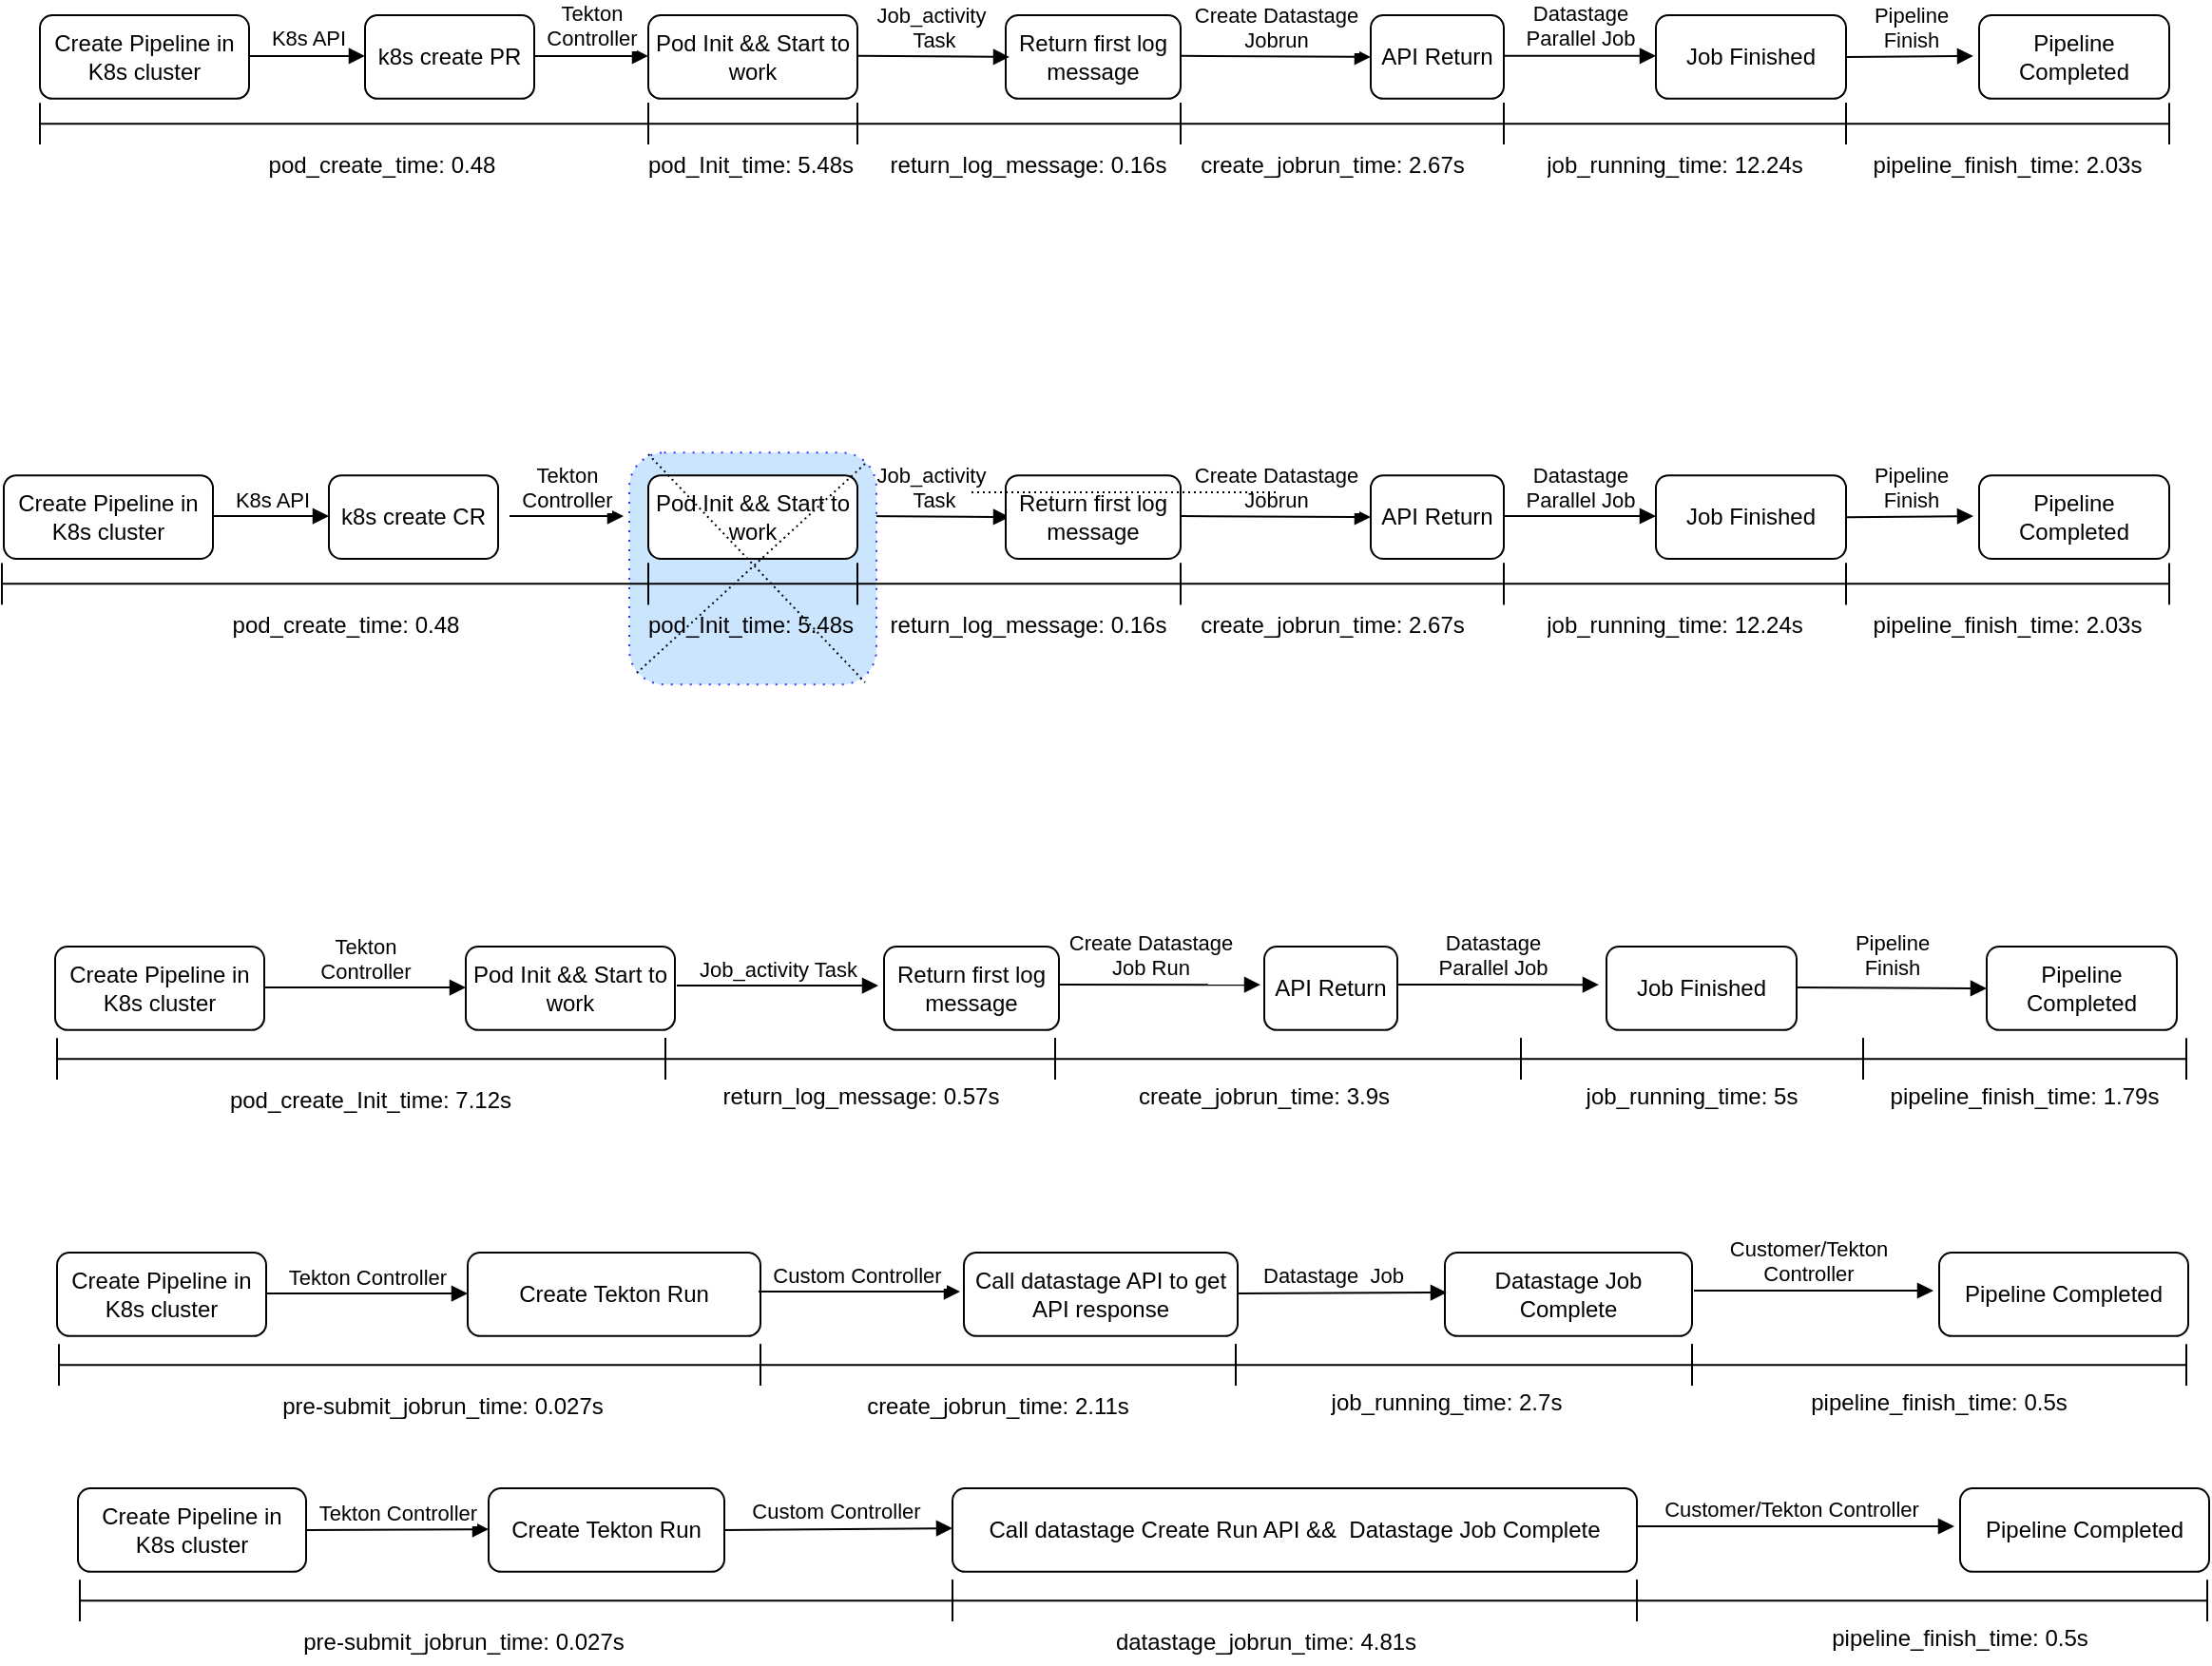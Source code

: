 <mxfile version="14.4.3" type="github"><diagram id="yO9rxZS0QujHqkD119FA" name="Page-1"><mxGraphModel dx="946" dy="523" grid="1" gridSize="10" guides="1" tooltips="1" connect="1" arrows="1" fold="1" page="1" pageScale="1" pageWidth="850" pageHeight="1100" math="0" shadow="0"><root><mxCell id="0"/><mxCell id="1" parent="0"/><UserObject label="" placeholders="1" id="Q3m1vbudKN13Dh4uj_BR-216"><mxCell style="text;html=1;strokeColor=none;fillColor=none;align=center;verticalAlign=middle;whiteSpace=wrap;overflow=hidden;movable=0;resizable=0;rotatable=0;deletable=0;editable=0;connectable=0;container=1;" parent="1" vertex="1"><mxGeometry x="164" y="266.098" width="160" height="20" as="geometry"><mxRectangle x="164" y="266.098" width="150" height="20" as="alternateBounds"/></mxGeometry></mxCell></UserObject><UserObject label="" placeholders="1" id="Q3m1vbudKN13Dh4uj_BR-256"><mxCell style="text;html=1;strokeColor=none;fillColor=none;align=center;verticalAlign=middle;whiteSpace=wrap;overflow=hidden;movable=0;resizable=0;rotatable=0;deletable=0;editable=0;connectable=0;container=1;" parent="1" vertex="1" collapsed="1"><mxGeometry x="174" y="276.098" width="150" height="20" as="geometry"><mxRectangle x="174" y="276.098" width="160" height="20" as="alternateBounds"/></mxGeometry></mxCell></UserObject><mxCell id="Q3m1vbudKN13Dh4uj_BR-260" value="" style="group" parent="1" vertex="1" connectable="0"><mxGeometry x="30" y="90" width="1120" height="90" as="geometry"/></mxCell><mxCell id="Q3m1vbudKN13Dh4uj_BR-1" value="Create Pipeline in K8s cluster" style="rounded=1;whiteSpace=wrap;html=1;container=0;" parent="Q3m1vbudKN13Dh4uj_BR-260" vertex="1"><mxGeometry width="110" height="43.902" as="geometry"/></mxCell><mxCell id="Q3m1vbudKN13Dh4uj_BR-3" value="Return first log message" style="rounded=1;whiteSpace=wrap;html=1;container=0;" parent="Q3m1vbudKN13Dh4uj_BR-260" vertex="1"><mxGeometry x="508" width="92" height="43.902" as="geometry"/></mxCell><mxCell id="Q3m1vbudKN13Dh4uj_BR-4" value="Pod Init &amp;amp;&amp;amp; Start to work" style="rounded=1;whiteSpace=wrap;html=1;container=0;" parent="Q3m1vbudKN13Dh4uj_BR-260" vertex="1"><mxGeometry x="320" width="110" height="43.9" as="geometry"/></mxCell><mxCell id="Q3m1vbudKN13Dh4uj_BR-5" value="k8s create PR" style="rounded=1;whiteSpace=wrap;html=1;container=0;" parent="Q3m1vbudKN13Dh4uj_BR-260" vertex="1"><mxGeometry x="171" width="89" height="43.902" as="geometry"/></mxCell><mxCell id="Q3m1vbudKN13Dh4uj_BR-23" value="API Return" style="rounded=1;whiteSpace=wrap;html=1;container=0;" parent="Q3m1vbudKN13Dh4uj_BR-260" vertex="1"><mxGeometry x="700" width="70" height="43.902" as="geometry"/></mxCell><mxCell id="Q3m1vbudKN13Dh4uj_BR-205" value="Job Finished" style="rounded=1;whiteSpace=wrap;html=1;container=0;" parent="Q3m1vbudKN13Dh4uj_BR-260" vertex="1"><mxGeometry x="850" width="100" height="43.9" as="geometry"/></mxCell><mxCell id="Q3m1vbudKN13Dh4uj_BR-237" value="K8s API" style="html=1;verticalAlign=bottom;endArrow=block;" parent="Q3m1vbudKN13Dh4uj_BR-260" edge="1"><mxGeometry y="0.6" width="80" as="geometry"><mxPoint x="110" y="21.454" as="sourcePoint"/><mxPoint x="171" y="21.454" as="targetPoint"/></mxGeometry></mxCell><mxCell id="Q3m1vbudKN13Dh4uj_BR-238" value="&lt;div&gt;Tekton &lt;br&gt;&lt;/div&gt;&lt;div&gt;Controller&lt;/div&gt;" style="html=1;verticalAlign=bottom;endArrow=block;" parent="Q3m1vbudKN13Dh4uj_BR-260" edge="1"><mxGeometry y="-0.5" width="80" as="geometry"><mxPoint x="260" y="21.451" as="sourcePoint"/><mxPoint x="320" y="21.451" as="targetPoint"/></mxGeometry></mxCell><mxCell id="Q3m1vbudKN13Dh4uj_BR-239" value="&lt;div&gt;Datastage &lt;br&gt;&lt;/div&gt;&lt;div&gt;Parallel Job&lt;br&gt;&lt;/div&gt;" style="html=1;verticalAlign=bottom;endArrow=block;" parent="Q3m1vbudKN13Dh4uj_BR-260" edge="1"><mxGeometry x="30" width="80" as="geometry"><mxPoint x="770" y="21.402" as="sourcePoint"/><mxPoint x="850" y="21.402" as="targetPoint"/></mxGeometry></mxCell><mxCell id="Q3m1vbudKN13Dh4uj_BR-240" value="&lt;div&gt;Create Datastage&lt;/div&gt;&lt;div&gt;Jobrun&lt;br&gt;&lt;/div&gt;" style="html=1;verticalAlign=bottom;endArrow=block;entryX=0;entryY=0.5;entryDx=0;entryDy=0;" parent="Q3m1vbudKN13Dh4uj_BR-260" target="Q3m1vbudKN13Dh4uj_BR-23" edge="1"><mxGeometry x="30" width="80" as="geometry"><mxPoint x="600" y="21.402" as="sourcePoint"/><mxPoint x="690" y="21.402" as="targetPoint"/></mxGeometry></mxCell><mxCell id="Q3m1vbudKN13Dh4uj_BR-241" value="&lt;div&gt;Job_activity&amp;nbsp; &lt;br&gt;&lt;/div&gt;&lt;div&gt;Task&lt;/div&gt;" style="html=1;verticalAlign=bottom;endArrow=block;" parent="Q3m1vbudKN13Dh4uj_BR-260" edge="1"><mxGeometry x="30" width="80" as="geometry"><mxPoint x="430" y="21.402" as="sourcePoint"/><mxPoint x="510" y="21.951" as="targetPoint"/></mxGeometry></mxCell><mxCell id="Q3m1vbudKN13Dh4uj_BR-250" value="Pipeline Completed" style="rounded=1;whiteSpace=wrap;html=1;container=0;" parent="Q3m1vbudKN13Dh4uj_BR-260" vertex="1"><mxGeometry x="1020" width="100" height="43.9" as="geometry"/></mxCell><mxCell id="Q3m1vbudKN13Dh4uj_BR-251" value="" style="shape=crossbar;whiteSpace=wrap;html=1;rounded=1;container=0;" parent="Q3m1vbudKN13Dh4uj_BR-260" vertex="1"><mxGeometry x="950" y="46.1" width="170" height="21.95" as="geometry"/></mxCell><mxCell id="Q3m1vbudKN13Dh4uj_BR-252" value="&lt;div&gt;Pipeline &lt;br&gt;&lt;/div&gt;&lt;div&gt;Finish&lt;/div&gt;" style="html=1;verticalAlign=bottom;endArrow=block;" parent="Q3m1vbudKN13Dh4uj_BR-260" edge="1"><mxGeometry x="-80" y="0.05" width="80" as="geometry"><mxPoint x="950" y="22.001" as="sourcePoint"/><mxPoint x="1017" y="21.452" as="targetPoint"/></mxGeometry></mxCell><UserObject label="pipeline_finish_time: 2.03s" placeholders="1" id="Q3m1vbudKN13Dh4uj_BR-253"><mxCell style="text;html=1;strokeColor=none;fillColor=none;align=center;verticalAlign=middle;whiteSpace=wrap;overflow=hidden;container=0;" parent="Q3m1vbudKN13Dh4uj_BR-260" vertex="1"><mxGeometry x="950" y="68.05" width="170" height="21.95" as="geometry"/></mxCell></UserObject><UserObject label="return_log_message: 0.16s" placeholders="1" id="Q3m1vbudKN13Dh4uj_BR-218"><mxCell style="text;html=1;strokeColor=none;fillColor=none;align=center;verticalAlign=middle;whiteSpace=wrap;overflow=hidden;container=0;" parent="Q3m1vbudKN13Dh4uj_BR-260" vertex="1"><mxGeometry x="440" y="68.049" width="160" height="21.951" as="geometry"/></mxCell></UserObject><UserObject label="create_jobrun_time: 2.67s" placeholders="1" id="Q3m1vbudKN13Dh4uj_BR-220"><mxCell style="text;html=1;strokeColor=none;fillColor=none;align=center;verticalAlign=middle;whiteSpace=wrap;overflow=hidden;container=0;" parent="Q3m1vbudKN13Dh4uj_BR-260" vertex="1"><mxGeometry x="600" y="68.049" width="160" height="21.951" as="geometry"/></mxCell></UserObject><UserObject label="job_running_time: 12.24s" placeholders="1" id="Q3m1vbudKN13Dh4uj_BR-222"><mxCell style="text;html=1;strokeColor=none;fillColor=none;align=center;verticalAlign=middle;whiteSpace=wrap;overflow=hidden;container=0;" parent="Q3m1vbudKN13Dh4uj_BR-260" vertex="1"><mxGeometry x="780" y="68.049" width="160" height="21.951" as="geometry"/></mxCell></UserObject><mxCell id="Q3m1vbudKN13Dh4uj_BR-226" value="" style="shape=crossbar;whiteSpace=wrap;html=1;rounded=1;container=0;" parent="Q3m1vbudKN13Dh4uj_BR-260" vertex="1"><mxGeometry y="46.1" width="320" height="21.95" as="geometry"/></mxCell><mxCell id="Q3m1vbudKN13Dh4uj_BR-228" value="" style="shape=crossbar;whiteSpace=wrap;html=1;rounded=1;container=0;" parent="Q3m1vbudKN13Dh4uj_BR-260" vertex="1"><mxGeometry x="430" y="46.098" width="170" height="21.951" as="geometry"/></mxCell><mxCell id="Q3m1vbudKN13Dh4uj_BR-229" value="" style="shape=crossbar;whiteSpace=wrap;html=1;rounded=1;container=0;" parent="Q3m1vbudKN13Dh4uj_BR-260" vertex="1"><mxGeometry x="600" y="46.098" width="170" height="21.951" as="geometry"/></mxCell><mxCell id="Q3m1vbudKN13Dh4uj_BR-230" value="" style="shape=crossbar;whiteSpace=wrap;html=1;rounded=1;container=0;" parent="Q3m1vbudKN13Dh4uj_BR-260" vertex="1"><mxGeometry x="770" y="46.1" width="180" height="21.95" as="geometry"/></mxCell><mxCell id="Q3m1vbudKN13Dh4uj_BR-247" value="" style="shape=crossbar;whiteSpace=wrap;html=1;rounded=1;container=0;" parent="Q3m1vbudKN13Dh4uj_BR-260" vertex="1"><mxGeometry x="320" y="46.1" width="110" height="21.95" as="geometry"/></mxCell><UserObject label="pod_Init_time: 5.48s " placeholders="1" id="Q3m1vbudKN13Dh4uj_BR-249"><mxCell style="text;html=1;strokeColor=none;fillColor=none;align=center;verticalAlign=middle;whiteSpace=wrap;overflow=hidden;container=0;" parent="Q3m1vbudKN13Dh4uj_BR-260" vertex="1"><mxGeometry x="294" y="68.049" width="160" height="21.951" as="geometry"/></mxCell></UserObject><UserObject label="pod_create_time: 0.48" placeholders="1" id="Q3m1vbudKN13Dh4uj_BR-257"><mxCell style="text;html=1;strokeColor=none;fillColor=none;align=center;verticalAlign=middle;whiteSpace=wrap;overflow=hidden;container=0;" parent="Q3m1vbudKN13Dh4uj_BR-260" vertex="1"><mxGeometry x="100" y="68.049" width="160" height="21.951" as="geometry"/></mxCell></UserObject><mxCell id="YouJIXl2ew_woKFWisE6-27" value="" style="group" parent="1" vertex="1" connectable="0"><mxGeometry x="38" y="580" width="1121" height="92" as="geometry"/></mxCell><mxCell id="YouJIXl2ew_woKFWisE6-1" value="Create Pipeline in K8s cluster" style="rounded=1;whiteSpace=wrap;html=1;container=0;" parent="YouJIXl2ew_woKFWisE6-27" vertex="1"><mxGeometry width="110" height="43.902" as="geometry"/></mxCell><mxCell id="YouJIXl2ew_woKFWisE6-2" value="Pod Init &amp;amp;&amp;amp; Start to work" style="rounded=1;whiteSpace=wrap;html=1;container=0;" parent="YouJIXl2ew_woKFWisE6-27" vertex="1"><mxGeometry x="216" width="110" height="43.9" as="geometry"/></mxCell><mxCell id="YouJIXl2ew_woKFWisE6-3" value="Return first log message" style="rounded=1;whiteSpace=wrap;html=1;container=0;" parent="YouJIXl2ew_woKFWisE6-27" vertex="1"><mxGeometry x="436" width="92" height="43.902" as="geometry"/></mxCell><mxCell id="YouJIXl2ew_woKFWisE6-4" value="API Return" style="rounded=1;whiteSpace=wrap;html=1;container=0;" parent="YouJIXl2ew_woKFWisE6-27" vertex="1"><mxGeometry x="636" width="70" height="43.902" as="geometry"/></mxCell><mxCell id="YouJIXl2ew_woKFWisE6-5" value="Job Finished" style="rounded=1;whiteSpace=wrap;html=1;container=0;" parent="YouJIXl2ew_woKFWisE6-27" vertex="1"><mxGeometry x="816" width="100" height="43.9" as="geometry"/></mxCell><mxCell id="YouJIXl2ew_woKFWisE6-6" value="Pipeline Completed" style="rounded=1;whiteSpace=wrap;html=1;container=0;" parent="YouJIXl2ew_woKFWisE6-27" vertex="1"><mxGeometry x="1016" width="100" height="43.9" as="geometry"/></mxCell><mxCell id="YouJIXl2ew_woKFWisE6-7" value="&lt;div&gt;Tekton &lt;br&gt;&lt;/div&gt;&lt;div&gt;Controller&lt;/div&gt;" style="html=1;verticalAlign=bottom;endArrow=block;" parent="YouJIXl2ew_woKFWisE6-27" edge="1"><mxGeometry x="-180" y="-90.5" width="80" as="geometry"><mxPoint x="110" y="21.451" as="sourcePoint"/><mxPoint x="216" y="21.55" as="targetPoint"/></mxGeometry></mxCell><mxCell id="YouJIXl2ew_woKFWisE6-8" value="Job_activity Task" style="html=1;verticalAlign=bottom;endArrow=block;" parent="YouJIXl2ew_woKFWisE6-27" edge="1"><mxGeometry x="37" y="-91.5" width="80" as="geometry"><mxPoint x="327" y="20.451" as="sourcePoint"/><mxPoint x="433" y="20.55" as="targetPoint"/></mxGeometry></mxCell><mxCell id="YouJIXl2ew_woKFWisE6-9" value="&lt;div&gt;Create Datastage &lt;br&gt;&lt;/div&gt;&lt;div&gt;Job Run&lt;/div&gt;" style="html=1;verticalAlign=bottom;endArrow=block;" parent="YouJIXl2ew_woKFWisE6-27" edge="1"><mxGeometry x="-54" y="-340" width="80" as="geometry"><mxPoint x="528" y="20.001" as="sourcePoint"/><mxPoint x="634" y="20.1" as="targetPoint"/><mxPoint x="-5" as="offset"/></mxGeometry></mxCell><mxCell id="YouJIXl2ew_woKFWisE6-10" value="&lt;div&gt;Datastage &lt;br&gt;&lt;/div&gt;&lt;div&gt;Parallel Job&lt;/div&gt;" style="html=1;verticalAlign=bottom;endArrow=block;" parent="YouJIXl2ew_woKFWisE6-27" edge="1"><mxGeometry x="-54" y="-340" width="80" as="geometry"><mxPoint x="706" y="20.001" as="sourcePoint"/><mxPoint x="812" y="20.1" as="targetPoint"/><mxPoint x="-3" as="offset"/></mxGeometry></mxCell><mxCell id="YouJIXl2ew_woKFWisE6-12" value="&lt;div&gt;Pipeline&lt;/div&gt;&lt;div&gt;Finish&lt;br&gt;&lt;/div&gt;" style="html=1;verticalAlign=bottom;endArrow=block;" parent="YouJIXl2ew_woKFWisE6-27" edge="1"><mxGeometry x="-54" y="-340" width="80" as="geometry"><mxPoint x="916" y="21.451" as="sourcePoint"/><mxPoint x="1016" y="22" as="targetPoint"/><mxPoint y="-2" as="offset"/><Array as="points"/></mxGeometry></mxCell><UserObject label="pipeline_finish_time: 1.79s" placeholders="1" id="YouJIXl2ew_woKFWisE6-13"><mxCell style="text;html=1;strokeColor=none;fillColor=none;align=center;verticalAlign=middle;whiteSpace=wrap;overflow=hidden;container=0;" parent="YouJIXl2ew_woKFWisE6-27" vertex="1"><mxGeometry x="951" y="68.05" width="170" height="21.95" as="geometry"/></mxCell></UserObject><UserObject label="return_log_message: 0.57s" placeholders="1" id="YouJIXl2ew_woKFWisE6-14"><mxCell style="text;html=1;strokeColor=none;fillColor=none;align=center;verticalAlign=middle;whiteSpace=wrap;overflow=hidden;container=0;" parent="YouJIXl2ew_woKFWisE6-27" vertex="1"><mxGeometry x="343.5" y="68.049" width="160" height="21.951" as="geometry"/></mxCell></UserObject><UserObject label="create_jobrun_time: 3.9s" placeholders="1" id="YouJIXl2ew_woKFWisE6-15"><mxCell style="text;html=1;strokeColor=none;fillColor=none;align=center;verticalAlign=middle;whiteSpace=wrap;overflow=hidden;container=0;" parent="YouJIXl2ew_woKFWisE6-27" vertex="1"><mxGeometry x="556" y="68.049" width="160" height="21.951" as="geometry"/></mxCell></UserObject><UserObject label="job_running_time: 5s" placeholders="1" id="YouJIXl2ew_woKFWisE6-16"><mxCell style="text;html=1;strokeColor=none;fillColor=none;align=center;verticalAlign=middle;whiteSpace=wrap;overflow=hidden;container=0;" parent="YouJIXl2ew_woKFWisE6-27" vertex="1"><mxGeometry x="781" y="68.049" width="160" height="21.951" as="geometry"/></mxCell></UserObject><UserObject label="pod_create_Init_time: 7.12s " placeholders="1" id="YouJIXl2ew_woKFWisE6-17"><mxCell style="text;html=1;strokeColor=none;fillColor=none;align=center;verticalAlign=middle;whiteSpace=wrap;overflow=hidden;container=0;" parent="YouJIXl2ew_woKFWisE6-27" vertex="1"><mxGeometry x="86" y="70.049" width="160" height="21.951" as="geometry"/></mxCell></UserObject><mxCell id="YouJIXl2ew_woKFWisE6-19" value="" style="shape=crossbar;whiteSpace=wrap;html=1;rounded=1;container=0;" parent="YouJIXl2ew_woKFWisE6-27" vertex="1"><mxGeometry x="951" y="48.1" width="170" height="21.95" as="geometry"/></mxCell><mxCell id="YouJIXl2ew_woKFWisE6-20" value="" style="shape=crossbar;whiteSpace=wrap;html=1;rounded=1;container=0;" parent="YouJIXl2ew_woKFWisE6-27" vertex="1"><mxGeometry x="1" y="48.1" width="320" height="21.95" as="geometry"/></mxCell><mxCell id="YouJIXl2ew_woKFWisE6-22" value="" style="shape=crossbar;whiteSpace=wrap;html=1;rounded=1;container=0;" parent="YouJIXl2ew_woKFWisE6-27" vertex="1"><mxGeometry x="526" y="48.1" width="245" height="21.95" as="geometry"/></mxCell><mxCell id="YouJIXl2ew_woKFWisE6-23" value="" style="shape=crossbar;whiteSpace=wrap;html=1;rounded=1;container=0;" parent="YouJIXl2ew_woKFWisE6-27" vertex="1"><mxGeometry x="771" y="48.1" width="180" height="21.95" as="geometry"/></mxCell><mxCell id="YouJIXl2ew_woKFWisE6-26" value="" style="shape=crossbar;whiteSpace=wrap;html=1;rounded=1;container=0;" parent="YouJIXl2ew_woKFWisE6-27" vertex="1"><mxGeometry x="321" y="48.1" width="205" height="21.95" as="geometry"/></mxCell><mxCell id="YouJIXl2ew_woKFWisE6-28" value="" style="group" parent="1" vertex="1" connectable="0"><mxGeometry x="39" y="741" width="1121" height="92" as="geometry"/></mxCell><mxCell id="YouJIXl2ew_woKFWisE6-29" value="Create Pipeline in K8s cluster" style="rounded=1;whiteSpace=wrap;html=1;container=0;" parent="YouJIXl2ew_woKFWisE6-28" vertex="1"><mxGeometry width="110" height="43.902" as="geometry"/></mxCell><mxCell id="YouJIXl2ew_woKFWisE6-30" value="Create Tekton Run" style="rounded=1;whiteSpace=wrap;html=1;container=0;" parent="YouJIXl2ew_woKFWisE6-28" vertex="1"><mxGeometry x="216" width="154" height="43.9" as="geometry"/></mxCell><mxCell id="YouJIXl2ew_woKFWisE6-31" value="Call datastage API to get API response" style="rounded=1;whiteSpace=wrap;html=1;container=0;" parent="YouJIXl2ew_woKFWisE6-28" vertex="1"><mxGeometry x="477" width="144" height="43.9" as="geometry"/></mxCell><mxCell id="YouJIXl2ew_woKFWisE6-32" value="Datastage Job Complete" style="rounded=1;whiteSpace=wrap;html=1;container=0;" parent="YouJIXl2ew_woKFWisE6-28" vertex="1"><mxGeometry x="730" width="130" height="43.9" as="geometry"/></mxCell><mxCell id="YouJIXl2ew_woKFWisE6-34" value="Pipeline Completed" style="rounded=1;whiteSpace=wrap;html=1;container=0;" parent="YouJIXl2ew_woKFWisE6-28" vertex="1"><mxGeometry x="990" width="131" height="43.9" as="geometry"/></mxCell><mxCell id="YouJIXl2ew_woKFWisE6-35" value="&lt;div&gt;Tekton Controller&lt;/div&gt;" style="html=1;verticalAlign=bottom;endArrow=block;" parent="YouJIXl2ew_woKFWisE6-28" edge="1"><mxGeometry x="-180" y="-90.5" width="80" as="geometry"><mxPoint x="110" y="21.451" as="sourcePoint"/><mxPoint x="216" y="21.55" as="targetPoint"/></mxGeometry></mxCell><mxCell id="YouJIXl2ew_woKFWisE6-36" value="Custom Controller&amp;nbsp; " style="html=1;verticalAlign=bottom;endArrow=block;" parent="YouJIXl2ew_woKFWisE6-28" edge="1"><mxGeometry x="79" y="-91.5" width="80" as="geometry"><mxPoint x="369" y="20.451" as="sourcePoint"/><mxPoint x="475" y="20.55" as="targetPoint"/></mxGeometry></mxCell><mxCell id="YouJIXl2ew_woKFWisE6-37" value="Datastage&amp;nbsp; Job" style="html=1;verticalAlign=bottom;endArrow=block;" parent="YouJIXl2ew_woKFWisE6-28" edge="1"><mxGeometry x="-4" y="-338.55" width="80" as="geometry"><mxPoint x="621" y="21.45" as="sourcePoint"/><mxPoint x="731" y="21" as="targetPoint"/><mxPoint x="-5" as="offset"/></mxGeometry></mxCell><mxCell id="YouJIXl2ew_woKFWisE6-38" value="&lt;div&gt;Customer/Tekton &lt;br&gt;&lt;/div&gt;&lt;div&gt;Controller&lt;/div&gt;" style="html=1;verticalAlign=bottom;endArrow=block;" parent="YouJIXl2ew_woKFWisE6-28" edge="1"><mxGeometry x="68" y="-340" width="80" as="geometry"><mxPoint x="861" y="20" as="sourcePoint"/><mxPoint x="987" y="20" as="targetPoint"/><mxPoint x="-3" as="offset"/></mxGeometry></mxCell><UserObject label="pipeline_finish_time: 0.5s" placeholders="1" id="YouJIXl2ew_woKFWisE6-40"><mxCell style="text;html=1;strokeColor=none;fillColor=none;align=center;verticalAlign=middle;whiteSpace=wrap;overflow=hidden;container=0;" parent="YouJIXl2ew_woKFWisE6-28" vertex="1"><mxGeometry x="905" y="68.05" width="170" height="21.95" as="geometry"/></mxCell></UserObject><UserObject label="create_jobrun_time: 2.11s" placeholders="1" id="YouJIXl2ew_woKFWisE6-41"><mxCell style="text;html=1;strokeColor=none;fillColor=none;align=center;verticalAlign=middle;whiteSpace=wrap;overflow=hidden;container=0;" parent="YouJIXl2ew_woKFWisE6-28" vertex="1"><mxGeometry x="415" y="70.049" width="160" height="21.951" as="geometry"/></mxCell></UserObject><UserObject label="job_running_time: 2.7s" placeholders="1" id="YouJIXl2ew_woKFWisE6-42"><mxCell style="text;html=1;strokeColor=none;fillColor=none;align=center;verticalAlign=middle;whiteSpace=wrap;overflow=hidden;container=0;" parent="YouJIXl2ew_woKFWisE6-28" vertex="1"><mxGeometry x="651" y="68.049" width="160" height="21.951" as="geometry"/></mxCell></UserObject><UserObject label="pre-submit_jobrun_time: 0.027s " placeholders="1" id="YouJIXl2ew_woKFWisE6-44"><mxCell style="text;html=1;strokeColor=none;fillColor=none;align=center;verticalAlign=middle;whiteSpace=wrap;overflow=hidden;container=0;" parent="YouJIXl2ew_woKFWisE6-28" vertex="1"><mxGeometry x="111" y="70.05" width="184" height="21.95" as="geometry"/></mxCell></UserObject><mxCell id="YouJIXl2ew_woKFWisE6-46" value="" style="shape=crossbar;whiteSpace=wrap;html=1;rounded=1;container=0;" parent="YouJIXl2ew_woKFWisE6-28" vertex="1"><mxGeometry x="1" y="48.1" width="369" height="21.95" as="geometry"/></mxCell><mxCell id="YouJIXl2ew_woKFWisE6-47" value="" style="shape=crossbar;whiteSpace=wrap;html=1;rounded=1;container=0;" parent="YouJIXl2ew_woKFWisE6-28" vertex="1"><mxGeometry x="620" y="48.1" width="240" height="21.95" as="geometry"/></mxCell><mxCell id="YouJIXl2ew_woKFWisE6-48" value="" style="shape=crossbar;whiteSpace=wrap;html=1;rounded=1;container=0;" parent="YouJIXl2ew_woKFWisE6-28" vertex="1"><mxGeometry x="860" y="48.1" width="260" height="21.95" as="geometry"/></mxCell><mxCell id="YouJIXl2ew_woKFWisE6-49" value="" style="shape=crossbar;whiteSpace=wrap;html=1;rounded=1;container=0;" parent="YouJIXl2ew_woKFWisE6-28" vertex="1"><mxGeometry x="370" y="48.1" width="250" height="21.95" as="geometry"/></mxCell><mxCell id="YouJIXl2ew_woKFWisE6-50" value="" style="group" parent="1" vertex="1" connectable="0"><mxGeometry x="30" y="332.1" width="1120" height="110" as="geometry"/></mxCell><mxCell id="YouJIXl2ew_woKFWisE6-61" value="&lt;div&gt;Job_activity&amp;nbsp; &lt;br&gt;&lt;/div&gt;&lt;div&gt;Task&lt;/div&gt;" style="html=1;verticalAlign=bottom;endArrow=block;" parent="YouJIXl2ew_woKFWisE6-50" edge="1"><mxGeometry x="30" width="80" as="geometry"><mxPoint x="430" y="21.402" as="sourcePoint"/><mxPoint x="510" y="21.951" as="targetPoint"/></mxGeometry></mxCell><mxCell id="YouJIXl2ew_woKFWisE6-58" value="&lt;div&gt;Tekton &lt;br&gt;&lt;/div&gt;&lt;div&gt;Controller&lt;/div&gt;" style="html=1;verticalAlign=bottom;endArrow=block;" parent="YouJIXl2ew_woKFWisE6-50" edge="1"><mxGeometry x="-13" y="-0.5" width="80" as="geometry"><mxPoint x="247" y="21.451" as="sourcePoint"/><mxPoint x="307" y="21.451" as="targetPoint"/></mxGeometry></mxCell><mxCell id="YouJIXl2ew_woKFWisE6-76" value="" style="shape=ext;rounded=1;html=1;whiteSpace=wrap;fillColor=#CCE5FF;strokeColor=#3333FF;dashed=1;dashPattern=1 4;" parent="YouJIXl2ew_woKFWisE6-50" vertex="1"><mxGeometry x="310" y="-11.95" width="130" height="121.95" as="geometry"/></mxCell><mxCell id="YouJIXl2ew_woKFWisE6-51" value="Create Pipeline in K8s cluster" style="rounded=1;whiteSpace=wrap;html=1;container=0;" parent="YouJIXl2ew_woKFWisE6-50" vertex="1"><mxGeometry x="-19" width="110" height="43.902" as="geometry"/></mxCell><mxCell id="YouJIXl2ew_woKFWisE6-52" value="Return first log message" style="rounded=1;whiteSpace=wrap;html=1;container=0;" parent="YouJIXl2ew_woKFWisE6-50" vertex="1"><mxGeometry x="508" width="92" height="43.902" as="geometry"/></mxCell><mxCell id="YouJIXl2ew_woKFWisE6-53" value="Pod Init &amp;amp;&amp;amp; Start to work" style="rounded=1;whiteSpace=wrap;html=1;container=0;" parent="YouJIXl2ew_woKFWisE6-50" vertex="1"><mxGeometry x="320" width="110" height="43.9" as="geometry"/></mxCell><mxCell id="YouJIXl2ew_woKFWisE6-54" value="k8s create CR" style="rounded=1;whiteSpace=wrap;html=1;container=0;" parent="YouJIXl2ew_woKFWisE6-50" vertex="1"><mxGeometry x="152" width="89" height="43.902" as="geometry"/></mxCell><mxCell id="YouJIXl2ew_woKFWisE6-55" value="API Return" style="rounded=1;whiteSpace=wrap;html=1;container=0;" parent="YouJIXl2ew_woKFWisE6-50" vertex="1"><mxGeometry x="700" width="70" height="43.902" as="geometry"/></mxCell><mxCell id="YouJIXl2ew_woKFWisE6-56" value="Job Finished" style="rounded=1;whiteSpace=wrap;html=1;container=0;" parent="YouJIXl2ew_woKFWisE6-50" vertex="1"><mxGeometry x="850" width="100" height="43.9" as="geometry"/></mxCell><mxCell id="YouJIXl2ew_woKFWisE6-57" value="K8s API" style="html=1;verticalAlign=bottom;endArrow=block;" parent="YouJIXl2ew_woKFWisE6-50" edge="1"><mxGeometry x="-19" y="0.6" width="80" as="geometry"><mxPoint x="91" y="21.454" as="sourcePoint"/><mxPoint x="152" y="21.454" as="targetPoint"/></mxGeometry></mxCell><mxCell id="YouJIXl2ew_woKFWisE6-59" value="&lt;div&gt;Datastage &lt;br&gt;&lt;/div&gt;&lt;div&gt;Parallel Job&lt;br&gt;&lt;/div&gt;" style="html=1;verticalAlign=bottom;endArrow=block;" parent="YouJIXl2ew_woKFWisE6-50" edge="1"><mxGeometry x="30" width="80" as="geometry"><mxPoint x="770" y="21.402" as="sourcePoint"/><mxPoint x="850" y="21.402" as="targetPoint"/></mxGeometry></mxCell><mxCell id="YouJIXl2ew_woKFWisE6-60" value="&lt;div&gt;Create Datastage&lt;/div&gt;&lt;div&gt;Jobrun&lt;br&gt;&lt;/div&gt;" style="html=1;verticalAlign=bottom;endArrow=block;entryX=0;entryY=0.5;entryDx=0;entryDy=0;" parent="YouJIXl2ew_woKFWisE6-50" target="YouJIXl2ew_woKFWisE6-55" edge="1"><mxGeometry x="30" width="80" as="geometry"><mxPoint x="600" y="21.402" as="sourcePoint"/><mxPoint x="690" y="21.402" as="targetPoint"/></mxGeometry></mxCell><mxCell id="YouJIXl2ew_woKFWisE6-62" value="Pipeline Completed" style="rounded=1;whiteSpace=wrap;html=1;container=0;" parent="YouJIXl2ew_woKFWisE6-50" vertex="1"><mxGeometry x="1020" width="100" height="43.9" as="geometry"/></mxCell><mxCell id="YouJIXl2ew_woKFWisE6-63" value="" style="shape=crossbar;whiteSpace=wrap;html=1;rounded=1;container=0;" parent="YouJIXl2ew_woKFWisE6-50" vertex="1"><mxGeometry x="950" y="46.1" width="170" height="21.95" as="geometry"/></mxCell><mxCell id="YouJIXl2ew_woKFWisE6-64" value="&lt;div&gt;Pipeline &lt;br&gt;&lt;/div&gt;&lt;div&gt;Finish&lt;/div&gt;" style="html=1;verticalAlign=bottom;endArrow=block;" parent="YouJIXl2ew_woKFWisE6-50" edge="1"><mxGeometry x="-80" y="0.05" width="80" as="geometry"><mxPoint x="950" y="22.001" as="sourcePoint"/><mxPoint x="1017" y="21.452" as="targetPoint"/></mxGeometry></mxCell><UserObject label="pipeline_finish_time: 2.03s" placeholders="1" id="YouJIXl2ew_woKFWisE6-65"><mxCell style="text;html=1;strokeColor=none;fillColor=none;align=center;verticalAlign=middle;whiteSpace=wrap;overflow=hidden;container=0;" parent="YouJIXl2ew_woKFWisE6-50" vertex="1"><mxGeometry x="950" y="68.05" width="170" height="21.95" as="geometry"/></mxCell></UserObject><UserObject label="return_log_message: 0.16s" placeholders="1" id="YouJIXl2ew_woKFWisE6-66"><mxCell style="text;html=1;strokeColor=none;fillColor=none;align=center;verticalAlign=middle;whiteSpace=wrap;overflow=hidden;container=0;" parent="YouJIXl2ew_woKFWisE6-50" vertex="1"><mxGeometry x="440" y="68.049" width="160" height="21.951" as="geometry"/></mxCell></UserObject><UserObject label="create_jobrun_time: 2.67s" placeholders="1" id="YouJIXl2ew_woKFWisE6-67"><mxCell style="text;html=1;strokeColor=none;fillColor=none;align=center;verticalAlign=middle;whiteSpace=wrap;overflow=hidden;container=0;" parent="YouJIXl2ew_woKFWisE6-50" vertex="1"><mxGeometry x="600" y="68.049" width="160" height="21.951" as="geometry"/></mxCell></UserObject><UserObject label="job_running_time: 12.24s" placeholders="1" id="YouJIXl2ew_woKFWisE6-68"><mxCell style="text;html=1;strokeColor=none;fillColor=none;align=center;verticalAlign=middle;whiteSpace=wrap;overflow=hidden;container=0;" parent="YouJIXl2ew_woKFWisE6-50" vertex="1"><mxGeometry x="780" y="68.049" width="160" height="21.951" as="geometry"/></mxCell></UserObject><mxCell id="YouJIXl2ew_woKFWisE6-69" value="" style="shape=crossbar;whiteSpace=wrap;html=1;rounded=1;container=0;" parent="YouJIXl2ew_woKFWisE6-50" vertex="1"><mxGeometry x="-20" y="46.1" width="340" height="21.95" as="geometry"/></mxCell><mxCell id="YouJIXl2ew_woKFWisE6-70" value="" style="shape=crossbar;whiteSpace=wrap;html=1;rounded=1;container=0;" parent="YouJIXl2ew_woKFWisE6-50" vertex="1"><mxGeometry x="430" y="46.098" width="170" height="21.951" as="geometry"/></mxCell><mxCell id="YouJIXl2ew_woKFWisE6-71" value="" style="shape=crossbar;whiteSpace=wrap;html=1;rounded=1;container=0;" parent="YouJIXl2ew_woKFWisE6-50" vertex="1"><mxGeometry x="600" y="46.098" width="170" height="21.951" as="geometry"/></mxCell><mxCell id="YouJIXl2ew_woKFWisE6-72" value="" style="shape=crossbar;whiteSpace=wrap;html=1;rounded=1;container=0;" parent="YouJIXl2ew_woKFWisE6-50" vertex="1"><mxGeometry x="770" y="46.1" width="180" height="21.95" as="geometry"/></mxCell><mxCell id="YouJIXl2ew_woKFWisE6-73" value="" style="shape=crossbar;whiteSpace=wrap;html=1;rounded=1;container=0;" parent="YouJIXl2ew_woKFWisE6-50" vertex="1"><mxGeometry x="320" y="46.1" width="110" height="21.95" as="geometry"/></mxCell><UserObject label="pod_Init_time: 5.48s " placeholders="1" id="YouJIXl2ew_woKFWisE6-74"><mxCell style="text;html=1;strokeColor=none;fillColor=none;align=center;verticalAlign=middle;whiteSpace=wrap;overflow=hidden;container=0;" parent="YouJIXl2ew_woKFWisE6-50" vertex="1"><mxGeometry x="294" y="68.049" width="160" height="21.951" as="geometry"/></mxCell></UserObject><UserObject label="pod_create_time: 0.48" placeholders="1" id="YouJIXl2ew_woKFWisE6-75"><mxCell style="text;html=1;strokeColor=none;fillColor=none;align=center;verticalAlign=middle;whiteSpace=wrap;overflow=hidden;container=0;" parent="YouJIXl2ew_woKFWisE6-50" vertex="1"><mxGeometry x="81" y="68.049" width="160" height="21.951" as="geometry"/></mxCell></UserObject><mxCell id="YouJIXl2ew_woKFWisE6-83" value="" style="endArrow=none;html=1;rounded=0;dashed=1;dashPattern=1 2;exitX=0.954;exitY=0.048;exitDx=0;exitDy=0;entryX=0.031;entryY=0.95;entryDx=0;entryDy=0;entryPerimeter=0;exitPerimeter=0;" parent="YouJIXl2ew_woKFWisE6-50" source="YouJIXl2ew_woKFWisE6-76" target="YouJIXl2ew_woKFWisE6-76" edge="1"><mxGeometry relative="1" as="geometry"><mxPoint x="490" y="8.9" as="sourcePoint"/><mxPoint x="320" y="98.9" as="targetPoint"/></mxGeometry></mxCell><mxCell id="YouJIXl2ew_woKFWisE6-85" value="" style="endArrow=none;html=1;rounded=0;dashed=1;dashPattern=1 2;entryX=0.954;entryY=0.991;entryDx=0;entryDy=0;entryPerimeter=0;" parent="YouJIXl2ew_woKFWisE6-50" target="YouJIXl2ew_woKFWisE6-76" edge="1"><mxGeometry relative="1" as="geometry"><mxPoint x="320" y="-11.1" as="sourcePoint"/><mxPoint x="324.03" y="113.902" as="targetPoint"/></mxGeometry></mxCell><mxCell id="YouJIXl2ew_woKFWisE6-77" value="" style="endArrow=none;html=1;rounded=0;dashed=1;dashPattern=1 2;" parent="1" edge="1"><mxGeometry relative="1" as="geometry"><mxPoint x="520" y="341" as="sourcePoint"/><mxPoint x="680" y="341" as="targetPoint"/></mxGeometry></mxCell><mxCell id="YouJIXl2ew_woKFWisE6-79" value="" style="endArrow=none;html=1;rounded=0;dashed=1;dashPattern=1 2;" parent="1" edge="1"><mxGeometry relative="1" as="geometry"><mxPoint x="520" y="341" as="sourcePoint"/><mxPoint x="680" y="341" as="targetPoint"/></mxGeometry></mxCell><mxCell id="YouJIXl2ew_woKFWisE6-81" value="" style="endArrow=none;html=1;rounded=0;dashed=1;dashPattern=1 2;" parent="1" edge="1"><mxGeometry relative="1" as="geometry"><mxPoint x="520" y="341" as="sourcePoint"/><mxPoint x="680" y="341" as="targetPoint"/></mxGeometry></mxCell><mxCell id="Iup4wpJGKg3ylM2RcD65-1" value="" style="group" parent="1" vertex="1" connectable="0"><mxGeometry x="50" y="865" width="1121" height="92" as="geometry"/></mxCell><mxCell id="Iup4wpJGKg3ylM2RcD65-2" value="Create Pipeline in K8s cluster" style="rounded=1;whiteSpace=wrap;html=1;container=0;" parent="Iup4wpJGKg3ylM2RcD65-1" vertex="1"><mxGeometry width="120" height="43.9" as="geometry"/></mxCell><mxCell id="Iup4wpJGKg3ylM2RcD65-3" value="Create Tekton Run" style="rounded=1;whiteSpace=wrap;html=1;container=0;" parent="Iup4wpJGKg3ylM2RcD65-1" vertex="1"><mxGeometry x="216" width="124" height="43.9" as="geometry"/></mxCell><mxCell id="Iup4wpJGKg3ylM2RcD65-4" value="Call datastage Create Run API &amp;amp;&amp;amp;&amp;nbsp; Datastage Job Complete " style="rounded=1;whiteSpace=wrap;html=1;container=0;" parent="Iup4wpJGKg3ylM2RcD65-1" vertex="1"><mxGeometry x="460" width="360" height="43.9" as="geometry"/></mxCell><mxCell id="Iup4wpJGKg3ylM2RcD65-6" value="Pipeline Completed" style="rounded=1;whiteSpace=wrap;html=1;container=0;" parent="Iup4wpJGKg3ylM2RcD65-1" vertex="1"><mxGeometry x="990" width="131" height="43.9" as="geometry"/></mxCell><mxCell id="Iup4wpJGKg3ylM2RcD65-7" value="&lt;div&gt;Tekton Controller&lt;/div&gt;" style="html=1;verticalAlign=bottom;endArrow=block;exitX=1;exitY=0.5;exitDx=0;exitDy=0;" parent="Iup4wpJGKg3ylM2RcD65-1" source="Iup4wpJGKg3ylM2RcD65-2" edge="1"><mxGeometry x="-180" y="-90.5" width="80" as="geometry"><mxPoint x="130" y="22" as="sourcePoint"/><mxPoint x="216" y="21.55" as="targetPoint"/></mxGeometry></mxCell><mxCell id="Iup4wpJGKg3ylM2RcD65-8" value="Custom Controller&amp;nbsp; " style="html=1;verticalAlign=bottom;endArrow=block;exitX=1;exitY=0.5;exitDx=0;exitDy=0;" parent="Iup4wpJGKg3ylM2RcD65-1" source="Iup4wpJGKg3ylM2RcD65-3" edge="1"><mxGeometry x="79" y="-91.5" width="80" as="geometry"><mxPoint x="369" y="20.451" as="sourcePoint"/><mxPoint x="460" y="21" as="targetPoint"/></mxGeometry></mxCell><mxCell id="Iup4wpJGKg3ylM2RcD65-10" value="&lt;div&gt;Customer/Tekton Controller&lt;/div&gt;" style="html=1;verticalAlign=bottom;endArrow=block;" parent="Iup4wpJGKg3ylM2RcD65-1" edge="1"><mxGeometry x="68" y="-340" width="80" as="geometry"><mxPoint x="820" y="20" as="sourcePoint"/><mxPoint x="987" y="20" as="targetPoint"/><mxPoint x="-3" as="offset"/></mxGeometry></mxCell><UserObject label="pipeline_finish_time: 0.5s" placeholders="1" id="Iup4wpJGKg3ylM2RcD65-11"><mxCell style="text;html=1;strokeColor=none;fillColor=none;align=center;verticalAlign=middle;whiteSpace=wrap;overflow=hidden;container=0;" parent="Iup4wpJGKg3ylM2RcD65-1" vertex="1"><mxGeometry x="905" y="68.05" width="170" height="21.95" as="geometry"/></mxCell></UserObject><UserObject label="datastage_jobrun_time: 4.81s" placeholders="1" id="Iup4wpJGKg3ylM2RcD65-12"><mxCell style="text;html=1;strokeColor=none;fillColor=none;align=center;verticalAlign=middle;whiteSpace=wrap;overflow=hidden;container=0;" parent="Iup4wpJGKg3ylM2RcD65-1" vertex="1"><mxGeometry x="530" y="70.05" width="190" height="21.95" as="geometry"/></mxCell></UserObject><UserObject label="pre-submit_jobrun_time: 0.027s " placeholders="1" id="Iup4wpJGKg3ylM2RcD65-14"><mxCell style="text;html=1;strokeColor=none;fillColor=none;align=center;verticalAlign=middle;whiteSpace=wrap;overflow=hidden;container=0;" parent="Iup4wpJGKg3ylM2RcD65-1" vertex="1"><mxGeometry x="111" y="70.05" width="184" height="21.95" as="geometry"/></mxCell></UserObject><mxCell id="Iup4wpJGKg3ylM2RcD65-15" value="" style="shape=crossbar;whiteSpace=wrap;html=1;rounded=1;container=0;" parent="Iup4wpJGKg3ylM2RcD65-1" vertex="1"><mxGeometry x="1" y="48.1" width="459" height="21.95" as="geometry"/></mxCell><mxCell id="Iup4wpJGKg3ylM2RcD65-16" value="" style="shape=crossbar;whiteSpace=wrap;html=1;rounded=1;container=0;" parent="Iup4wpJGKg3ylM2RcD65-1" vertex="1"><mxGeometry x="460" y="48.1" width="360" height="21.95" as="geometry"/></mxCell><mxCell id="Iup4wpJGKg3ylM2RcD65-17" value="" style="shape=crossbar;whiteSpace=wrap;html=1;rounded=1;container=0;" parent="Iup4wpJGKg3ylM2RcD65-1" vertex="1"><mxGeometry x="820" y="48.1" width="300" height="21.95" as="geometry"/></mxCell></root></mxGraphModel></diagram></mxfile>
